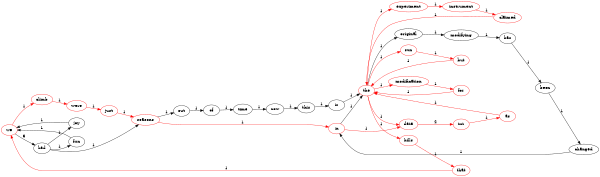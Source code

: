 digraph G {
size = "4,4";
rankdir = LR;
we[shape = ellipse, width = 0.75, height = 0.5, color = red];
had[shape = ellipse, width = 0.75, height = 0.5, color = black];
joy[shape = ellipse, width = 0.75, height = 0.5, color = black];
fun[shape = ellipse, width = 0.75, height = 0.5, color = black];
seasons[shape = ellipse, width = 0.75, height = 0.5, color = red];
in[shape = ellipse, width = 0.75, height = 0.5, color = red];
the[shape = ellipse, width = 0.75, height = 0.5, color = red];
sun[shape = ellipse, width = 0.75, height = 0.5, color = red];
but[shape = ellipse, width = 0.75, height = 0.5, color = red];
hills[shape = ellipse, width = 0.75, height = 0.5, color = red];
that[shape = ellipse, width = 0.75, height = 0.5, color = red];
climb[shape = ellipse, width = 0.75, height = 0.5, color = red];
were[shape = ellipse, width = 0.75, height = 0.5, color = red];
just[shape = ellipse, width = 0.75, height = 0.5, color = red];
out[shape = ellipse, width = 0.75, height = 0.5, color = black];
of[shape = ellipse, width = 0.75, height = 0.5, color = black];
time[shape = ellipse, width = 0.75, height = 0.5, color = black];
now[shape = ellipse, width = 0.75, height = 0.5, color = black];
this[shape = ellipse, width = 0.75, height = 0.5, color = black];
is[shape = ellipse, width = 0.75, height = 0.5, color = black];
modification[shape = ellipse, width = 0.75, height = 0.5, color = red];
for[shape = ellipse, width = 0.75, height = 0.5, color = red];
data[shape = ellipse, width = 0.75, height = 0.5, color = red];
txt[shape = ellipse, width = 0.75, height = 0.5, color = red];
as[shape = ellipse, width = 0.75, height = 0.5, color = red];
experiment[shape = ellipse, width = 0.75, height = 0.5, color = red];
instrument[shape = ellipse, width = 0.75, height = 0.5, color = red];
claimed[shape = ellipse, width = 0.75, height = 0.5, color = red];
original[shape = ellipse, width = 0.75, height = 0.5, color = black];
modifying[shape = ellipse, width = 0.75, height = 0.5, color = black];
has[shape = ellipse, width = 0.75, height = 0.5, color = black];
been[shape = ellipse, width = 0.75, height = 0.5, color = black];
changed[shape = ellipse, width = 0.75, height = 0.5, color = black];
we -> had [label = 3, color = black];
we -> climb [label = 1, color = red];
had -> joy [label = 1, color = black];
had -> fun [label = 1, color = black];
had -> seasons [label = 1, color = black];
joy -> we [label = 1, color = black];
fun -> we [label = 1, color = black];
seasons -> in [label = 1, color = red];
seasons -> out [label = 1, color = black];
in -> the [label = 1, color = black];
in -> data [label = 1, color = red];
the -> sun [label = 1, color = red];
the -> hills [label = 1, color = red];
the -> modification [label = 1, color = red];
the -> data [label = 1, color = red];
the -> experiment [label = 1, color = red];
the -> original [label = 1, color = black];
sun -> but [label = 1, color = red];
but -> the [label = 1, color = red];
hills -> that [label = 1, color = red];
that -> we [label = 1, color = red];
climb -> were [label = 1, color = red];
were -> just [label = 1, color = red];
just -> seasons [label = 1, color = red];
out -> of [label = 1, color = black];
of -> time [label = 1, color = black];
time -> now [label = 1, color = black];
now -> this [label = 1, color = black];
this -> is [label = 1, color = black];
is -> the [label = 1, color = black];
modification -> for [label = 1, color = red];
for -> the [label = 1, color = red];
data -> txt [label = 2, color = red];
txt -> as [label = 1, color = red];
as -> the [label = 1, color = red];
experiment -> instrument [label = 1, color = red];
instrument -> claimed [label = 1, color = red];
claimed -> the [label = 1, color = red];
original -> modifying [label = 1, color = black];
modifying -> has [label = 1, color = black];
has -> been [label = 1, color = black];
been -> changed [label = 1, color = black];
changed -> in [label = 1, color = black];
}